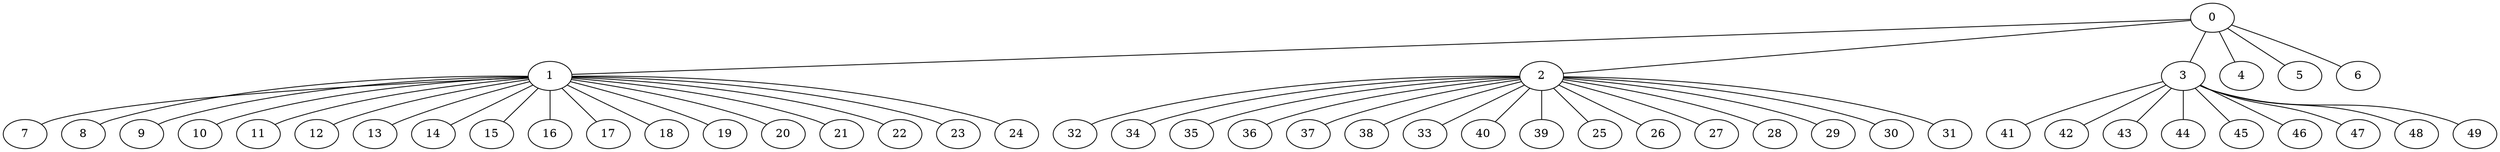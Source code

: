 
graph graphname {
    0 -- 1
0 -- 2
0 -- 3
0 -- 4
0 -- 5
0 -- 6
1 -- 7
1 -- 8
1 -- 9
1 -- 10
1 -- 11
1 -- 12
1 -- 13
1 -- 14
1 -- 15
1 -- 16
1 -- 17
1 -- 18
1 -- 19
1 -- 20
1 -- 21
1 -- 22
1 -- 23
1 -- 24
2 -- 32
2 -- 34
2 -- 35
2 -- 36
2 -- 37
2 -- 38
2 -- 33
2 -- 40
2 -- 39
2 -- 25
2 -- 26
2 -- 27
2 -- 28
2 -- 29
2 -- 30
2 -- 31
3 -- 41
3 -- 42
3 -- 43
3 -- 44
3 -- 45
3 -- 46
3 -- 47
3 -- 48
3 -- 49

}
